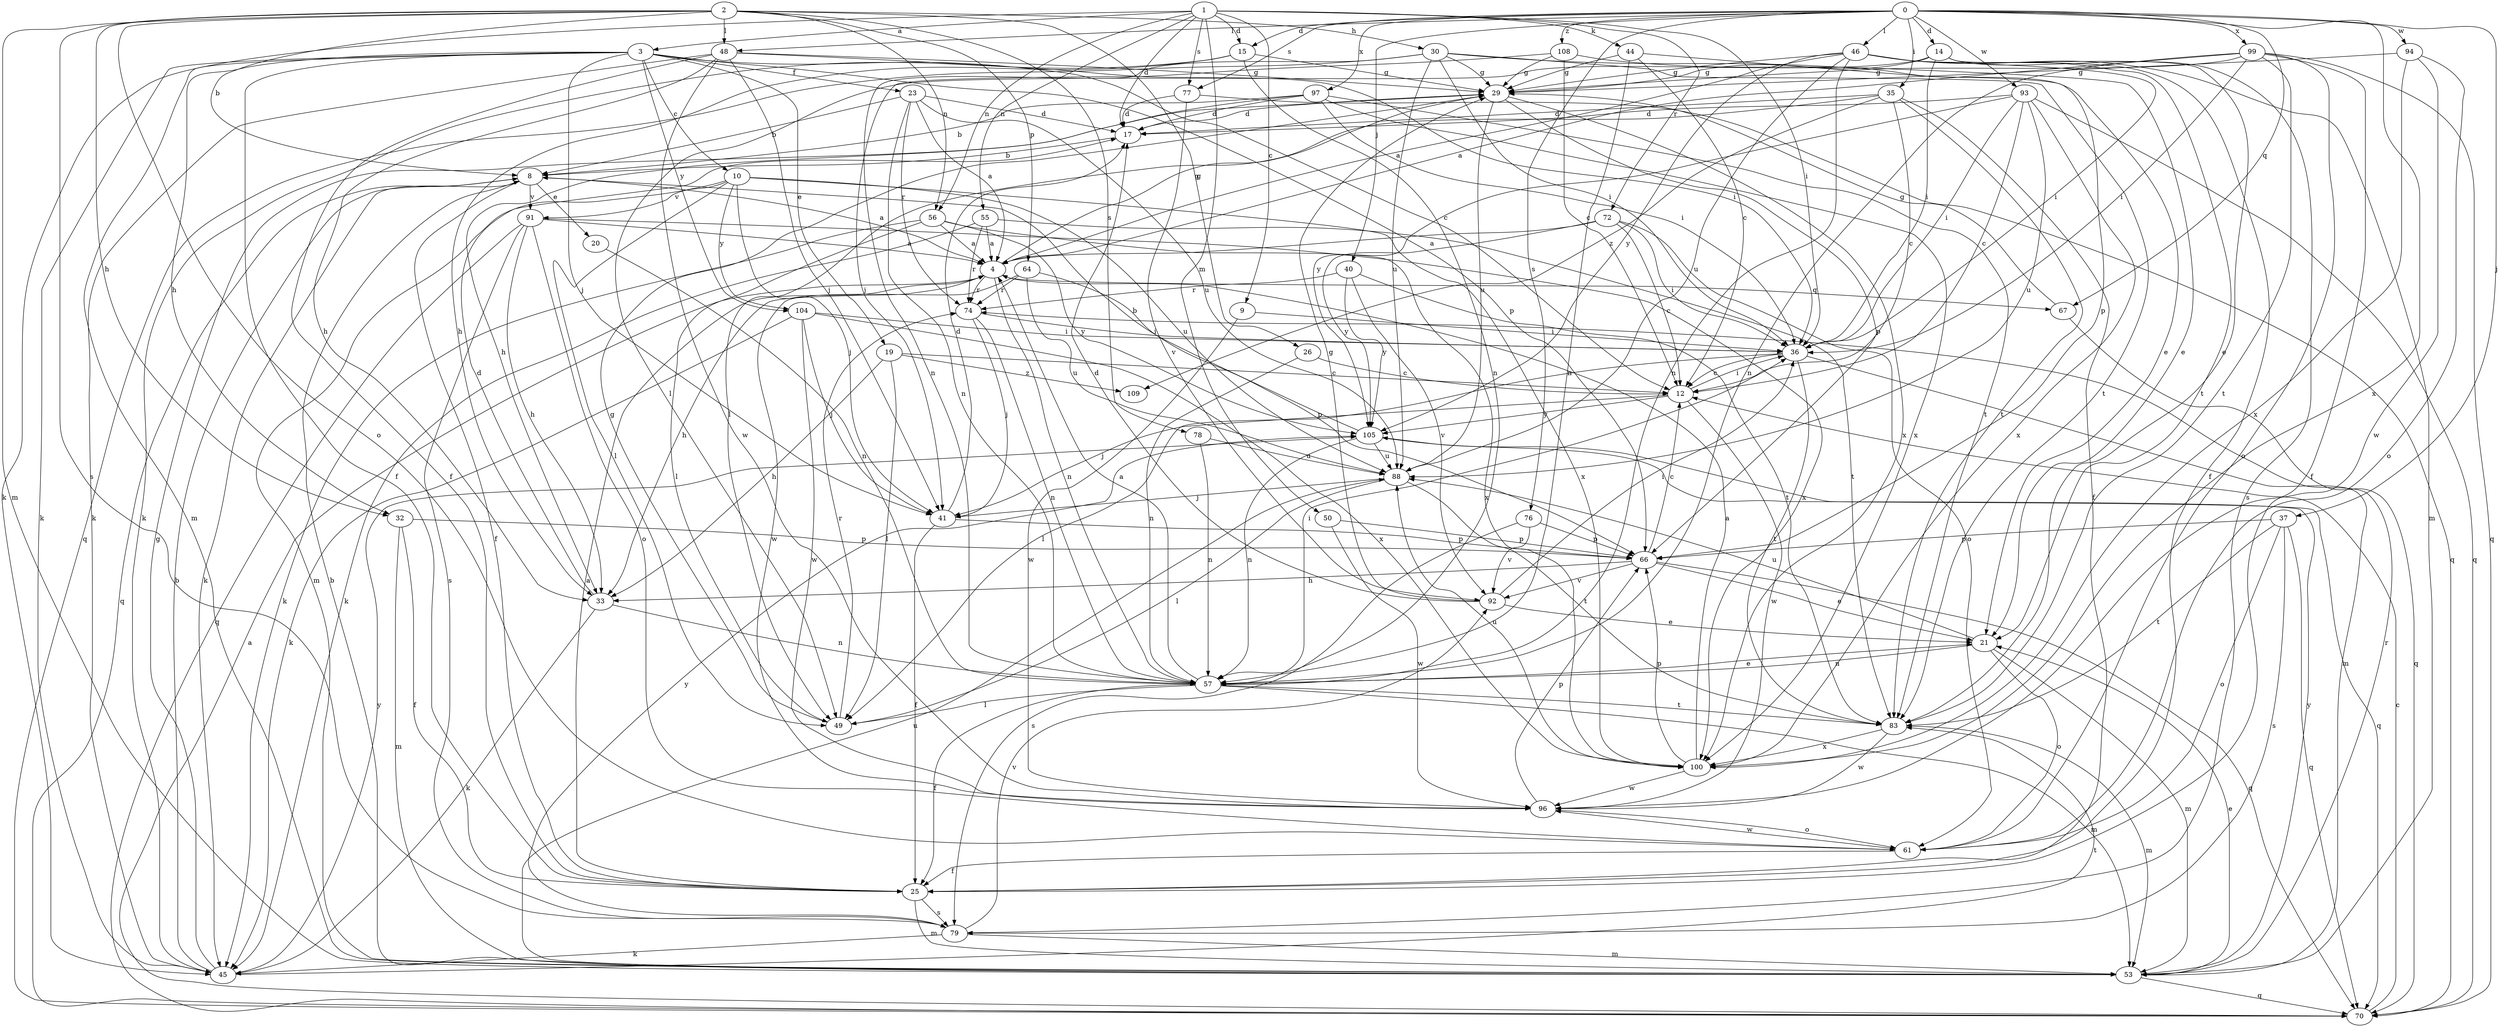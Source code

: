 strict digraph  {
0;
1;
2;
3;
4;
8;
9;
10;
12;
14;
15;
17;
19;
20;
21;
23;
25;
26;
29;
30;
32;
33;
35;
36;
37;
40;
41;
44;
45;
46;
48;
49;
50;
53;
55;
56;
57;
61;
64;
66;
67;
70;
72;
74;
76;
77;
78;
79;
83;
88;
91;
92;
93;
94;
96;
97;
99;
100;
104;
105;
108;
109;
0 -> 14  [label=d];
0 -> 15  [label=d];
0 -> 35  [label=i];
0 -> 37  [label=j];
0 -> 40  [label=j];
0 -> 46  [label=l];
0 -> 48  [label=l];
0 -> 67  [label=q];
0 -> 76  [label=s];
0 -> 77  [label=s];
0 -> 93  [label=w];
0 -> 94  [label=w];
0 -> 97  [label=x];
0 -> 99  [label=x];
0 -> 100  [label=x];
0 -> 108  [label=z];
1 -> 3  [label=a];
1 -> 9  [label=c];
1 -> 15  [label=d];
1 -> 17  [label=d];
1 -> 36  [label=i];
1 -> 44  [label=k];
1 -> 45  [label=k];
1 -> 50  [label=m];
1 -> 55  [label=n];
1 -> 56  [label=n];
1 -> 72  [label=r];
1 -> 77  [label=s];
2 -> 8  [label=b];
2 -> 26  [label=g];
2 -> 30  [label=h];
2 -> 32  [label=h];
2 -> 48  [label=l];
2 -> 53  [label=m];
2 -> 56  [label=n];
2 -> 61  [label=o];
2 -> 64  [label=p];
2 -> 78  [label=s];
2 -> 79  [label=s];
3 -> 10  [label=c];
3 -> 12  [label=c];
3 -> 19  [label=e];
3 -> 23  [label=f];
3 -> 25  [label=f];
3 -> 32  [label=h];
3 -> 41  [label=j];
3 -> 45  [label=k];
3 -> 53  [label=m];
3 -> 66  [label=p];
3 -> 104  [label=y];
4 -> 29  [label=g];
4 -> 33  [label=h];
4 -> 57  [label=n];
4 -> 67  [label=q];
4 -> 74  [label=r];
8 -> 4  [label=a];
8 -> 20  [label=e];
8 -> 25  [label=f];
8 -> 45  [label=k];
8 -> 70  [label=q];
8 -> 91  [label=v];
9 -> 36  [label=i];
9 -> 96  [label=w];
10 -> 41  [label=j];
10 -> 49  [label=l];
10 -> 53  [label=m];
10 -> 88  [label=u];
10 -> 91  [label=v];
10 -> 100  [label=x];
10 -> 104  [label=y];
12 -> 36  [label=i];
12 -> 41  [label=j];
12 -> 96  [label=w];
12 -> 105  [label=y];
14 -> 29  [label=g];
14 -> 36  [label=i];
14 -> 49  [label=l];
14 -> 79  [label=s];
14 -> 83  [label=t];
15 -> 29  [label=g];
15 -> 33  [label=h];
15 -> 45  [label=k];
15 -> 57  [label=n];
17 -> 8  [label=b];
19 -> 12  [label=c];
19 -> 33  [label=h];
19 -> 49  [label=l];
19 -> 109  [label=z];
20 -> 57  [label=n];
21 -> 53  [label=m];
21 -> 57  [label=n];
21 -> 61  [label=o];
21 -> 88  [label=u];
23 -> 4  [label=a];
23 -> 8  [label=b];
23 -> 17  [label=d];
23 -> 57  [label=n];
23 -> 74  [label=r];
23 -> 88  [label=u];
25 -> 4  [label=a];
25 -> 53  [label=m];
25 -> 79  [label=s];
26 -> 12  [label=c];
26 -> 57  [label=n];
29 -> 17  [label=d];
29 -> 66  [label=p];
29 -> 88  [label=u];
29 -> 100  [label=x];
30 -> 21  [label=e];
30 -> 29  [label=g];
30 -> 36  [label=i];
30 -> 57  [label=n];
30 -> 70  [label=q];
30 -> 83  [label=t];
30 -> 88  [label=u];
32 -> 25  [label=f];
32 -> 53  [label=m];
32 -> 66  [label=p];
33 -> 17  [label=d];
33 -> 45  [label=k];
33 -> 57  [label=n];
35 -> 12  [label=c];
35 -> 17  [label=d];
35 -> 25  [label=f];
35 -> 49  [label=l];
35 -> 83  [label=t];
35 -> 109  [label=z];
36 -> 12  [label=c];
36 -> 49  [label=l];
36 -> 53  [label=m];
36 -> 83  [label=t];
37 -> 61  [label=o];
37 -> 66  [label=p];
37 -> 70  [label=q];
37 -> 79  [label=s];
37 -> 83  [label=t];
40 -> 74  [label=r];
40 -> 83  [label=t];
40 -> 92  [label=v];
40 -> 105  [label=y];
41 -> 17  [label=d];
41 -> 25  [label=f];
41 -> 66  [label=p];
44 -> 12  [label=c];
44 -> 29  [label=g];
44 -> 57  [label=n];
44 -> 66  [label=p];
45 -> 8  [label=b];
45 -> 29  [label=g];
45 -> 83  [label=t];
45 -> 105  [label=y];
46 -> 4  [label=a];
46 -> 21  [label=e];
46 -> 25  [label=f];
46 -> 29  [label=g];
46 -> 36  [label=i];
46 -> 53  [label=m];
46 -> 57  [label=n];
46 -> 88  [label=u];
46 -> 105  [label=y];
48 -> 25  [label=f];
48 -> 29  [label=g];
48 -> 33  [label=h];
48 -> 36  [label=i];
48 -> 41  [label=j];
48 -> 45  [label=k];
48 -> 96  [label=w];
49 -> 29  [label=g];
49 -> 74  [label=r];
50 -> 66  [label=p];
50 -> 96  [label=w];
53 -> 8  [label=b];
53 -> 21  [label=e];
53 -> 70  [label=q];
53 -> 74  [label=r];
53 -> 88  [label=u];
53 -> 105  [label=y];
55 -> 4  [label=a];
55 -> 45  [label=k];
55 -> 74  [label=r];
55 -> 83  [label=t];
56 -> 4  [label=a];
56 -> 45  [label=k];
56 -> 49  [label=l];
56 -> 100  [label=x];
56 -> 105  [label=y];
57 -> 4  [label=a];
57 -> 21  [label=e];
57 -> 25  [label=f];
57 -> 36  [label=i];
57 -> 49  [label=l];
57 -> 53  [label=m];
57 -> 83  [label=t];
61 -> 25  [label=f];
61 -> 96  [label=w];
64 -> 66  [label=p];
64 -> 74  [label=r];
64 -> 88  [label=u];
64 -> 96  [label=w];
66 -> 12  [label=c];
66 -> 21  [label=e];
66 -> 33  [label=h];
66 -> 70  [label=q];
66 -> 92  [label=v];
67 -> 29  [label=g];
67 -> 70  [label=q];
70 -> 4  [label=a];
70 -> 12  [label=c];
72 -> 4  [label=a];
72 -> 12  [label=c];
72 -> 36  [label=i];
72 -> 61  [label=o];
72 -> 105  [label=y];
74 -> 36  [label=i];
74 -> 41  [label=j];
74 -> 57  [label=n];
76 -> 66  [label=p];
76 -> 79  [label=s];
76 -> 92  [label=v];
77 -> 17  [label=d];
77 -> 70  [label=q];
77 -> 92  [label=v];
78 -> 57  [label=n];
78 -> 88  [label=u];
79 -> 45  [label=k];
79 -> 53  [label=m];
79 -> 92  [label=v];
79 -> 105  [label=y];
83 -> 53  [label=m];
83 -> 96  [label=w];
83 -> 100  [label=x];
88 -> 41  [label=j];
88 -> 49  [label=l];
88 -> 83  [label=t];
91 -> 4  [label=a];
91 -> 33  [label=h];
91 -> 61  [label=o];
91 -> 70  [label=q];
91 -> 79  [label=s];
91 -> 100  [label=x];
92 -> 17  [label=d];
92 -> 21  [label=e];
92 -> 29  [label=g];
92 -> 36  [label=i];
93 -> 12  [label=c];
93 -> 17  [label=d];
93 -> 36  [label=i];
93 -> 70  [label=q];
93 -> 88  [label=u];
93 -> 100  [label=x];
93 -> 105  [label=y];
94 -> 29  [label=g];
94 -> 61  [label=o];
94 -> 96  [label=w];
94 -> 100  [label=x];
96 -> 61  [label=o];
96 -> 66  [label=p];
97 -> 8  [label=b];
97 -> 17  [label=d];
97 -> 33  [label=h];
97 -> 36  [label=i];
97 -> 83  [label=t];
97 -> 100  [label=x];
99 -> 4  [label=a];
99 -> 25  [label=f];
99 -> 29  [label=g];
99 -> 36  [label=i];
99 -> 57  [label=n];
99 -> 61  [label=o];
99 -> 70  [label=q];
99 -> 83  [label=t];
100 -> 4  [label=a];
100 -> 66  [label=p];
100 -> 88  [label=u];
100 -> 96  [label=w];
104 -> 36  [label=i];
104 -> 41  [label=j];
104 -> 45  [label=k];
104 -> 96  [label=w];
104 -> 100  [label=x];
105 -> 8  [label=b];
105 -> 57  [label=n];
105 -> 70  [label=q];
105 -> 88  [label=u];
108 -> 12  [label=c];
108 -> 21  [label=e];
108 -> 29  [label=g];
108 -> 41  [label=j];
}
